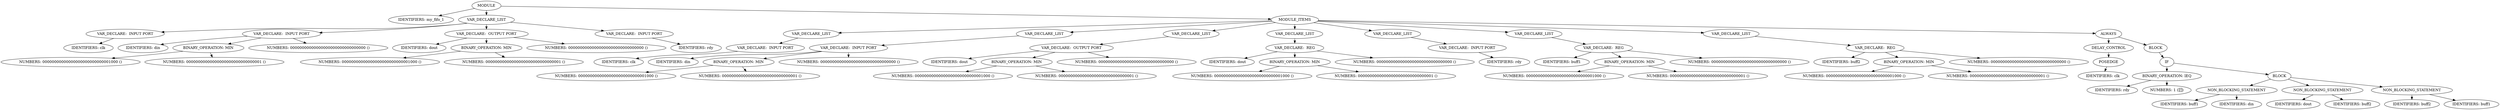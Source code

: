 digraph G {	
ranksep=.25;
	0 [label="MODULE"];
	1 [label="IDENTIFIERS: my_fifo_1"];
	0 -> 1;
	2 [label="VAR_DECLARE_LIST"];
	0 -> 2;
	3 [label="VAR_DECLARE:  INPUT PORT"];
	2 -> 3;
	4 [label="IDENTIFIERS: clk"];
	3 -> 4;
	5 [label="VAR_DECLARE:  INPUT PORT"];
	2 -> 5;
	6 [label="IDENTIFIERS: din"];
	5 -> 6;
	7 [label="BINARY_OPERATION: MIN"];
	5 -> 7;
	8 [label="NUMBERS: 00000000000000000000000000001000 ()"];
	7 -> 8;
	9 [label="NUMBERS: 00000000000000000000000000000001 ()"];
	7 -> 9;
	10 [label="NUMBERS: 00000000000000000000000000000000 ()"];
	5 -> 10;
	11 [label="VAR_DECLARE:  OUTPUT PORT"];
	2 -> 11;
	12 [label="IDENTIFIERS: dout"];
	11 -> 12;
	13 [label="BINARY_OPERATION: MIN"];
	11 -> 13;
	14 [label="NUMBERS: 00000000000000000000000000001000 ()"];
	13 -> 14;
	15 [label="NUMBERS: 00000000000000000000000000000001 ()"];
	13 -> 15;
	16 [label="NUMBERS: 00000000000000000000000000000000 ()"];
	11 -> 16;
	17 [label="VAR_DECLARE:  INPUT PORT"];
	2 -> 17;
	18 [label="IDENTIFIERS: rdy"];
	17 -> 18;
	19 [label="MODULE_ITEMS"];
	0 -> 19;
	20 [label="VAR_DECLARE_LIST"];
	19 -> 20;
	21 [label="VAR_DECLARE:  INPUT PORT"];
	20 -> 21;
	22 [label="IDENTIFIERS: clk"];
	21 -> 22;
	23 [label="VAR_DECLARE_LIST"];
	19 -> 23;
	24 [label="VAR_DECLARE:  INPUT PORT"];
	23 -> 24;
	25 [label="IDENTIFIERS: din"];
	24 -> 25;
	26 [label="BINARY_OPERATION: MIN"];
	24 -> 26;
	27 [label="NUMBERS: 00000000000000000000000000001000 ()"];
	26 -> 27;
	28 [label="NUMBERS: 00000000000000000000000000000001 ()"];
	26 -> 28;
	29 [label="NUMBERS: 00000000000000000000000000000000 ()"];
	24 -> 29;
	30 [label="VAR_DECLARE_LIST"];
	19 -> 30;
	31 [label="VAR_DECLARE:  OUTPUT PORT"];
	30 -> 31;
	32 [label="IDENTIFIERS: dout"];
	31 -> 32;
	33 [label="BINARY_OPERATION: MIN"];
	31 -> 33;
	34 [label="NUMBERS: 00000000000000000000000000001000 ()"];
	33 -> 34;
	35 [label="NUMBERS: 00000000000000000000000000000001 ()"];
	33 -> 35;
	36 [label="NUMBERS: 00000000000000000000000000000000 ()"];
	31 -> 36;
	37 [label="VAR_DECLARE_LIST"];
	19 -> 37;
	38 [label="VAR_DECLARE:  REG"];
	37 -> 38;
	39 [label="IDENTIFIERS: dout"];
	38 -> 39;
	40 [label="BINARY_OPERATION: MIN"];
	38 -> 40;
	41 [label="NUMBERS: 00000000000000000000000000001000 ()"];
	40 -> 41;
	42 [label="NUMBERS: 00000000000000000000000000000001 ()"];
	40 -> 42;
	43 [label="NUMBERS: 00000000000000000000000000000000 ()"];
	38 -> 43;
	44 [label="VAR_DECLARE_LIST"];
	19 -> 44;
	45 [label="VAR_DECLARE:  INPUT PORT"];
	44 -> 45;
	46 [label="IDENTIFIERS: rdy"];
	45 -> 46;
	47 [label="VAR_DECLARE_LIST"];
	19 -> 47;
	48 [label="VAR_DECLARE:  REG"];
	47 -> 48;
	49 [label="IDENTIFIERS: buff1"];
	48 -> 49;
	50 [label="BINARY_OPERATION: MIN"];
	48 -> 50;
	51 [label="NUMBERS: 00000000000000000000000000001000 ()"];
	50 -> 51;
	52 [label="NUMBERS: 00000000000000000000000000000001 ()"];
	50 -> 52;
	53 [label="NUMBERS: 00000000000000000000000000000000 ()"];
	48 -> 53;
	54 [label="VAR_DECLARE_LIST"];
	19 -> 54;
	55 [label="VAR_DECLARE:  REG"];
	54 -> 55;
	56 [label="IDENTIFIERS: buff2"];
	55 -> 56;
	57 [label="BINARY_OPERATION: MIN"];
	55 -> 57;
	58 [label="NUMBERS: 00000000000000000000000000001000 ()"];
	57 -> 58;
	59 [label="NUMBERS: 00000000000000000000000000000001 ()"];
	57 -> 59;
	60 [label="NUMBERS: 00000000000000000000000000000000 ()"];
	55 -> 60;
	61 [label="ALWAYS"];
	19 -> 61;
	62 [label="DELAY_CONTROL"];
	61 -> 62;
	63 [label="POSEDGE"];
	62 -> 63;
	64 [label="IDENTIFIERS: clk"];
	63 -> 64;
	65 [label="BLOCK"];
	61 -> 65;
	66 [label="IF"];
	65 -> 66;
	67 [label="BINARY_OPERATION: lEQ"];
	66 -> 67;
	68 [label="IDENTIFIERS: rdy"];
	67 -> 68;
	69 [label="NUMBERS: 1 ()"];
	67 -> 69;
	70 [label="BLOCK"];
	66 -> 70;
	71 [label="NON_BLOCKING_STATEMENT"];
	70 -> 71;
	72 [label="IDENTIFIERS: buff1"];
	71 -> 72;
	73 [label="IDENTIFIERS: din"];
	71 -> 73;
	74 [label="NON_BLOCKING_STATEMENT"];
	70 -> 74;
	75 [label="IDENTIFIERS: dout"];
	74 -> 75;
	76 [label="IDENTIFIERS: buff2"];
	74 -> 76;
	77 [label="NON_BLOCKING_STATEMENT"];
	70 -> 77;
	78 [label="IDENTIFIERS: buff2"];
	77 -> 78;
	79 [label="IDENTIFIERS: buff1"];
	77 -> 79;
}
